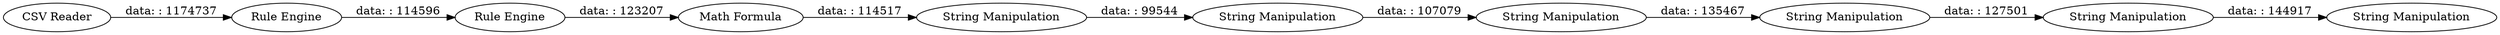 digraph {
	"-7572598637909530340_7" [label="String Manipulation"]
	"-7572598637909530340_11" [label="String Manipulation"]
	"-7572598637909530340_5" [label="Math Formula"]
	"-7572598637909530340_10" [label="String Manipulation"]
	"-7572598637909530340_9" [label="String Manipulation"]
	"-7572598637909530340_3" [label="CSV Reader"]
	"-7572598637909530340_4" [label="Rule Engine"]
	"-7572598637909530340_8" [label="String Manipulation"]
	"-7572598637909530340_2" [label="Rule Engine"]
	"-7572598637909530340_6" [label="String Manipulation"]
	"-7572598637909530340_3" -> "-7572598637909530340_2" [label="data: : 1174737"]
	"-7572598637909530340_5" -> "-7572598637909530340_6" [label="data: : 114517"]
	"-7572598637909530340_10" -> "-7572598637909530340_11" [label="data: : 144917"]
	"-7572598637909530340_6" -> "-7572598637909530340_7" [label="data: : 99544"]
	"-7572598637909530340_7" -> "-7572598637909530340_8" [label="data: : 107079"]
	"-7572598637909530340_2" -> "-7572598637909530340_4" [label="data: : 114596"]
	"-7572598637909530340_8" -> "-7572598637909530340_9" [label="data: : 135467"]
	"-7572598637909530340_9" -> "-7572598637909530340_10" [label="data: : 127501"]
	"-7572598637909530340_4" -> "-7572598637909530340_5" [label="data: : 123207"]
	rankdir=LR
}
